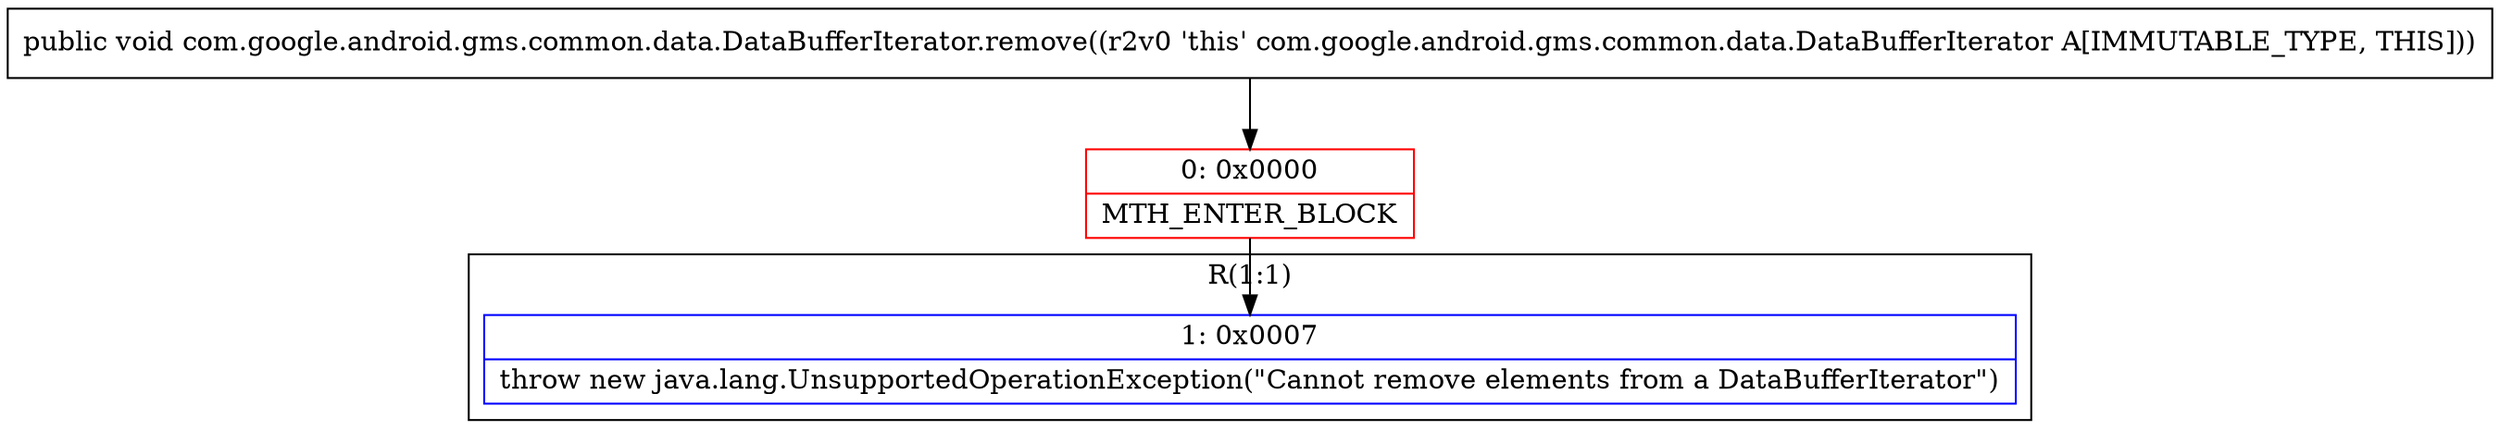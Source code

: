 digraph "CFG forcom.google.android.gms.common.data.DataBufferIterator.remove()V" {
subgraph cluster_Region_430572237 {
label = "R(1:1)";
node [shape=record,color=blue];
Node_1 [shape=record,label="{1\:\ 0x0007|throw new java.lang.UnsupportedOperationException(\"Cannot remove elements from a DataBufferIterator\")\l}"];
}
Node_0 [shape=record,color=red,label="{0\:\ 0x0000|MTH_ENTER_BLOCK\l}"];
MethodNode[shape=record,label="{public void com.google.android.gms.common.data.DataBufferIterator.remove((r2v0 'this' com.google.android.gms.common.data.DataBufferIterator A[IMMUTABLE_TYPE, THIS])) }"];
MethodNode -> Node_0;
Node_0 -> Node_1;
}

